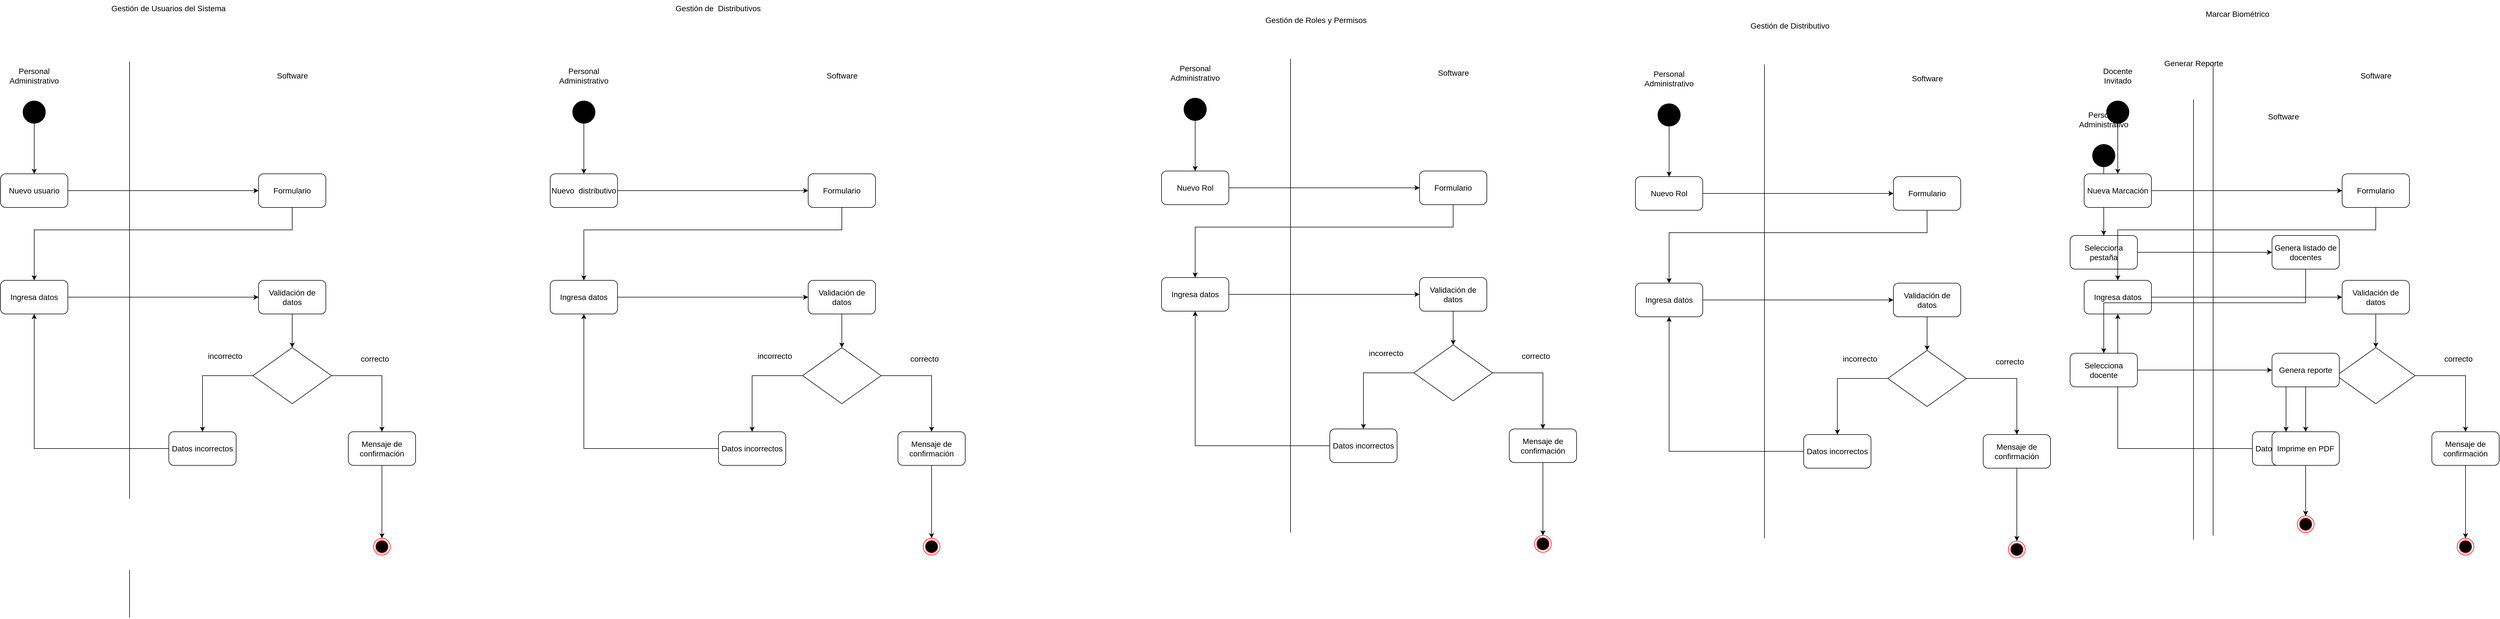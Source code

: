 <mxfile version="20.8.20" type="device"><diagram name="Página-1" id="DYXk_DMoF7FRn_yZRMdG"><mxGraphModel dx="1286" dy="1809" grid="1" gridSize="10" guides="1" tooltips="1" connect="1" arrows="1" fold="1" page="1" pageScale="1" pageWidth="827" pageHeight="1169" math="0" shadow="0"><root><mxCell id="0"/><mxCell id="1" parent="0"/><mxCell id="xmyfyKZa7-me_yC9ulI7-1" value="&lt;font style=&quot;font-size: 14px;&quot;&gt;Personal Administrativo&lt;/font&gt;" style="text;html=1;strokeColor=none;fillColor=none;align=center;verticalAlign=middle;whiteSpace=wrap;rounded=0;" parent="1" vertex="1"><mxGeometry x="210" y="110" width="60" height="30" as="geometry"/></mxCell><mxCell id="xmyfyKZa7-me_yC9ulI7-2" value="Software" style="text;html=1;align=center;verticalAlign=middle;resizable=0;points=[];autosize=1;strokeColor=none;fillColor=none;fontSize=14;" parent="1" vertex="1"><mxGeometry x="660" y="110" width="80" height="30" as="geometry"/></mxCell><mxCell id="xmyfyKZa7-me_yC9ulI7-3" value="" style="ellipse;whiteSpace=wrap;html=1;aspect=fixed;fontSize=14;fillColor=#000000;" parent="1" vertex="1"><mxGeometry x="220" y="170" width="40" height="40" as="geometry"/></mxCell><mxCell id="5nDFp3jZ4DD57qiaOmSS-1" style="edgeStyle=orthogonalEdgeStyle;rounded=0;orthogonalLoop=1;jettySize=auto;html=1;entryX=0;entryY=0.5;entryDx=0;entryDy=0;" parent="1" source="xmyfyKZa7-me_yC9ulI7-5" target="xmyfyKZa7-me_yC9ulI7-7" edge="1"><mxGeometry relative="1" as="geometry"/></mxCell><mxCell id="xmyfyKZa7-me_yC9ulI7-5" value="Nuevo usuario" style="rounded=1;whiteSpace=wrap;html=1;fontSize=14;fillColor=#FFFFFF;" parent="1" vertex="1"><mxGeometry x="180" y="300" width="120" height="60" as="geometry"/></mxCell><mxCell id="5nDFp3jZ4DD57qiaOmSS-2" style="edgeStyle=orthogonalEdgeStyle;rounded=0;orthogonalLoop=1;jettySize=auto;html=1;entryX=0.5;entryY=0;entryDx=0;entryDy=0;" parent="1" source="xmyfyKZa7-me_yC9ulI7-7" target="xmyfyKZa7-me_yC9ulI7-9" edge="1"><mxGeometry relative="1" as="geometry"><Array as="points"><mxPoint x="700" y="400"/><mxPoint x="240" y="400"/></Array></mxGeometry></mxCell><mxCell id="xmyfyKZa7-me_yC9ulI7-7" value="Formulario" style="rounded=1;whiteSpace=wrap;html=1;fontSize=14;fillColor=#FFFFFF;" parent="1" vertex="1"><mxGeometry x="640" y="300" width="120" height="60" as="geometry"/></mxCell><mxCell id="5nDFp3jZ4DD57qiaOmSS-5" style="edgeStyle=orthogonalEdgeStyle;rounded=0;orthogonalLoop=1;jettySize=auto;html=1;entryX=0;entryY=0.5;entryDx=0;entryDy=0;fontSize=14;" parent="1" source="xmyfyKZa7-me_yC9ulI7-9" target="5nDFp3jZ4DD57qiaOmSS-4" edge="1"><mxGeometry relative="1" as="geometry"/></mxCell><mxCell id="xmyfyKZa7-me_yC9ulI7-9" value="Ingresa datos" style="rounded=1;whiteSpace=wrap;html=1;fontSize=14;fillColor=#FFFFFF;" parent="1" vertex="1"><mxGeometry x="180" y="490" width="120" height="60" as="geometry"/></mxCell><mxCell id="5nDFp3jZ4DD57qiaOmSS-7" style="edgeStyle=orthogonalEdgeStyle;rounded=0;orthogonalLoop=1;jettySize=auto;html=1;fontSize=14;entryX=0.5;entryY=0;entryDx=0;entryDy=0;" parent="1" source="xmyfyKZa7-me_yC9ulI7-16" target="xmyfyKZa7-me_yC9ulI7-24" edge="1"><mxGeometry relative="1" as="geometry"><mxPoint x="880" y="660.0" as="targetPoint"/></mxGeometry></mxCell><mxCell id="5nDFp3jZ4DD57qiaOmSS-16" style="edgeStyle=orthogonalEdgeStyle;rounded=0;orthogonalLoop=1;jettySize=auto;html=1;entryX=0.5;entryY=0;entryDx=0;entryDy=0;fontSize=14;" parent="1" source="xmyfyKZa7-me_yC9ulI7-16" target="5nDFp3jZ4DD57qiaOmSS-14" edge="1"><mxGeometry relative="1" as="geometry"/></mxCell><mxCell id="xmyfyKZa7-me_yC9ulI7-16" value="" style="rhombus;whiteSpace=wrap;html=1;fontSize=14;fillColor=#FFFFFF;" parent="1" vertex="1"><mxGeometry x="630" y="610" width="140" height="100" as="geometry"/></mxCell><mxCell id="xmyfyKZa7-me_yC9ulI7-27" style="edgeStyle=orthogonalEdgeStyle;rounded=0;orthogonalLoop=1;jettySize=auto;html=1;exitX=0.5;exitY=1;exitDx=0;exitDy=0;entryX=0.5;entryY=0;entryDx=0;entryDy=0;fontSize=14;" parent="1" source="xmyfyKZa7-me_yC9ulI7-24" target="xmyfyKZa7-me_yC9ulI7-26" edge="1"><mxGeometry relative="1" as="geometry"/></mxCell><mxCell id="xmyfyKZa7-me_yC9ulI7-24" value="&amp;nbsp;Mensaje de&amp;nbsp; confirmación" style="rounded=1;whiteSpace=wrap;html=1;fontSize=14;fillColor=#FFFFFF;" parent="1" vertex="1"><mxGeometry x="800" y="760" width="120" height="60" as="geometry"/></mxCell><mxCell id="xmyfyKZa7-me_yC9ulI7-26" value="" style="ellipse;html=1;shape=endState;fillColor=#000000;strokeColor=#ff0000;fontSize=14;" parent="1" vertex="1"><mxGeometry x="845" y="950" width="30" height="30" as="geometry"/></mxCell><mxCell id="xmyfyKZa7-me_yC9ulI7-66" value="&lt;font style=&quot;font-size: 14px;&quot;&gt;Personal Administrativo&lt;/font&gt;" style="text;html=1;strokeColor=none;fillColor=none;align=center;verticalAlign=middle;whiteSpace=wrap;rounded=0;" parent="1" vertex="1"><mxGeometry x="3900" y="187.5" width="60" height="30" as="geometry"/></mxCell><mxCell id="xmyfyKZa7-me_yC9ulI7-67" value="Software" style="text;html=1;align=center;verticalAlign=middle;resizable=0;points=[];autosize=1;strokeColor=none;fillColor=none;fontSize=14;" parent="1" vertex="1"><mxGeometry x="4210" y="182.5" width="80" height="30" as="geometry"/></mxCell><mxCell id="xmyfyKZa7-me_yC9ulI7-69" value="" style="ellipse;whiteSpace=wrap;html=1;aspect=fixed;fontSize=14;fillColor=#000000;" parent="1" vertex="1"><mxGeometry x="3910" y="247.5" width="40" height="40" as="geometry"/></mxCell><mxCell id="xmyfyKZa7-me_yC9ulI7-71" style="edgeStyle=orthogonalEdgeStyle;rounded=0;orthogonalLoop=1;jettySize=auto;html=1;fontSize=14;exitX=0.5;exitY=1;exitDx=0;exitDy=0;" parent="1" source="xmyfyKZa7-me_yC9ulI7-69" target="xmyfyKZa7-me_yC9ulI7-75" edge="1"><mxGeometry relative="1" as="geometry"><mxPoint x="3930" y="397.5" as="sourcePoint"/></mxGeometry></mxCell><mxCell id="5nDFp3jZ4DD57qiaOmSS-63" style="edgeStyle=orthogonalEdgeStyle;rounded=0;orthogonalLoop=1;jettySize=auto;html=1;fontSize=14;entryX=0;entryY=0.5;entryDx=0;entryDy=0;" parent="1" source="xmyfyKZa7-me_yC9ulI7-75" target="5nDFp3jZ4DD57qiaOmSS-64" edge="1"><mxGeometry relative="1" as="geometry"><mxPoint x="4180" y="440" as="targetPoint"/></mxGeometry></mxCell><mxCell id="xmyfyKZa7-me_yC9ulI7-75" value="Selecciona pestaña" style="rounded=1;whiteSpace=wrap;html=1;fontSize=14;fillColor=#FFFFFF;" parent="1" vertex="1"><mxGeometry x="3870" y="410" width="120" height="60" as="geometry"/></mxCell><mxCell id="xmyfyKZa7-me_yC9ulI7-83" value="" style="endArrow=none;html=1;rounded=0;fontSize=14;" parent="1" edge="1"><mxGeometry width="50" height="50" relative="1" as="geometry"><mxPoint x="4090" y="952.5" as="sourcePoint"/><mxPoint x="4090" y="167.5" as="targetPoint"/></mxGeometry></mxCell><mxCell id="xmyfyKZa7-me_yC9ulI7-84" value="" style="ellipse;html=1;shape=endState;fillColor=#000000;strokeColor=#ff0000;fontSize=14;" parent="1" vertex="1"><mxGeometry x="4275" y="910" width="30" height="30" as="geometry"/></mxCell><mxCell id="xmyfyKZa7-me_yC9ulI7-96" value="&lt;font style=&quot;vertical-align: inherit;&quot;&gt;&lt;font style=&quot;vertical-align: inherit;&quot;&gt;Gestión de Usuarios del Sistema&lt;/font&gt;&lt;/font&gt;" style="text;html=1;align=center;verticalAlign=middle;resizable=0;points=[];autosize=1;strokeColor=none;fillColor=none;fontSize=14;" parent="1" vertex="1"><mxGeometry x="364" y="-10" width="230" height="30" as="geometry"/></mxCell><mxCell id="xmyfyKZa7-me_yC9ulI7-97" value="&lt;font style=&quot;vertical-align: inherit;&quot;&gt;&lt;font style=&quot;vertical-align: inherit;&quot;&gt;Gestión de Roles y Permisos&lt;/font&gt;&lt;/font&gt;" style="text;html=1;align=center;verticalAlign=middle;resizable=0;points=[];autosize=1;strokeColor=none;fillColor=none;fontSize=14;" parent="1" vertex="1"><mxGeometry x="2425" y="11" width="200" height="30" as="geometry"/></mxCell><mxCell id="xmyfyKZa7-me_yC9ulI7-98" value="Marcar Biométrico" style="text;html=1;align=center;verticalAlign=middle;resizable=0;points=[];autosize=1;strokeColor=none;fillColor=none;fontSize=14;" parent="1" vertex="1"><mxGeometry x="4098" width="140" height="30" as="geometry"/></mxCell><mxCell id="xmyfyKZa7-me_yC9ulI7-99" value="Generar Reporte" style="text;html=1;align=center;verticalAlign=middle;resizable=0;points=[];autosize=1;strokeColor=none;fillColor=none;fontSize=14;" parent="1" vertex="1"><mxGeometry x="4025" y="87.5" width="130" height="30" as="geometry"/></mxCell><mxCell id="4C6ftYcRkXelguQ_LeuK-2" style="edgeStyle=orthogonalEdgeStyle;rounded=0;orthogonalLoop=1;jettySize=auto;html=1;entryX=0.5;entryY=0;entryDx=0;entryDy=0;exitX=0.5;exitY=1;exitDx=0;exitDy=0;" parent="1" source="xmyfyKZa7-me_yC9ulI7-3" target="xmyfyKZa7-me_yC9ulI7-5" edge="1"><mxGeometry relative="1" as="geometry"><mxPoint x="240" y="350" as="sourcePoint"/></mxGeometry></mxCell><mxCell id="5nDFp3jZ4DD57qiaOmSS-6" style="edgeStyle=orthogonalEdgeStyle;rounded=0;orthogonalLoop=1;jettySize=auto;html=1;entryX=0.5;entryY=0;entryDx=0;entryDy=0;fontSize=14;" parent="1" source="5nDFp3jZ4DD57qiaOmSS-4" target="xmyfyKZa7-me_yC9ulI7-16" edge="1"><mxGeometry relative="1" as="geometry"/></mxCell><mxCell id="5nDFp3jZ4DD57qiaOmSS-4" value="&lt;font style=&quot;font-size: 14px;&quot;&gt;Validación de datos&lt;/font&gt;" style="rounded=1;whiteSpace=wrap;html=1;" parent="1" vertex="1"><mxGeometry x="640" y="490" width="120" height="60" as="geometry"/></mxCell><mxCell id="5nDFp3jZ4DD57qiaOmSS-9" value="correcto" style="text;html=1;align=center;verticalAlign=middle;resizable=0;points=[];autosize=1;strokeColor=none;fillColor=none;fontSize=14;" parent="1" vertex="1"><mxGeometry x="812" y="615" width="70" height="30" as="geometry"/></mxCell><mxCell id="5nDFp3jZ4DD57qiaOmSS-10" value="incorrecto" style="text;html=1;align=center;verticalAlign=middle;resizable=0;points=[];autosize=1;strokeColor=none;fillColor=none;fontSize=14;" parent="1" vertex="1"><mxGeometry x="540" y="610" width="80" height="30" as="geometry"/></mxCell><mxCell id="5nDFp3jZ4DD57qiaOmSS-12" value="" style="endArrow=none;html=1;rounded=0;fontSize=14;" parent="1" edge="1"><mxGeometry width="50" height="50" relative="1" as="geometry"><mxPoint x="410" y="1091.471" as="sourcePoint"/><mxPoint x="410" y="100" as="targetPoint"/></mxGeometry></mxCell><mxCell id="5nDFp3jZ4DD57qiaOmSS-15" style="edgeStyle=orthogonalEdgeStyle;rounded=0;orthogonalLoop=1;jettySize=auto;html=1;entryX=0.5;entryY=1;entryDx=0;entryDy=0;fontSize=14;" parent="1" source="5nDFp3jZ4DD57qiaOmSS-14" target="xmyfyKZa7-me_yC9ulI7-9" edge="1"><mxGeometry relative="1" as="geometry"/></mxCell><mxCell id="5nDFp3jZ4DD57qiaOmSS-14" value="Datos incorrectos" style="rounded=1;whiteSpace=wrap;html=1;fontSize=14;fillColor=#FFFFFF;" parent="1" vertex="1"><mxGeometry x="480" y="760" width="120" height="60" as="geometry"/></mxCell><mxCell id="5nDFp3jZ4DD57qiaOmSS-17" value="&lt;font style=&quot;font-size: 14px;&quot;&gt;Personal Administrativo&lt;/font&gt;" style="text;html=1;strokeColor=none;fillColor=none;align=center;verticalAlign=middle;whiteSpace=wrap;rounded=0;" parent="1" vertex="1"><mxGeometry x="2280" y="105" width="60" height="30" as="geometry"/></mxCell><mxCell id="5nDFp3jZ4DD57qiaOmSS-18" value="Software" style="text;html=1;align=center;verticalAlign=middle;resizable=0;points=[];autosize=1;strokeColor=none;fillColor=none;fontSize=14;" parent="1" vertex="1"><mxGeometry x="2730" y="105" width="80" height="30" as="geometry"/></mxCell><mxCell id="5nDFp3jZ4DD57qiaOmSS-19" value="" style="ellipse;whiteSpace=wrap;html=1;aspect=fixed;fontSize=14;fillColor=#000000;" parent="1" vertex="1"><mxGeometry x="2290" y="165" width="40" height="40" as="geometry"/></mxCell><mxCell id="5nDFp3jZ4DD57qiaOmSS-20" style="edgeStyle=orthogonalEdgeStyle;rounded=0;orthogonalLoop=1;jettySize=auto;html=1;entryX=0;entryY=0.5;entryDx=0;entryDy=0;" parent="1" source="5nDFp3jZ4DD57qiaOmSS-21" target="5nDFp3jZ4DD57qiaOmSS-23" edge="1"><mxGeometry relative="1" as="geometry"/></mxCell><mxCell id="5nDFp3jZ4DD57qiaOmSS-21" value="Nuevo Rol" style="rounded=1;whiteSpace=wrap;html=1;fontSize=14;fillColor=#FFFFFF;" parent="1" vertex="1"><mxGeometry x="2250" y="295" width="120" height="60" as="geometry"/></mxCell><mxCell id="5nDFp3jZ4DD57qiaOmSS-22" style="edgeStyle=orthogonalEdgeStyle;rounded=0;orthogonalLoop=1;jettySize=auto;html=1;entryX=0.5;entryY=0;entryDx=0;entryDy=0;" parent="1" source="5nDFp3jZ4DD57qiaOmSS-23" target="5nDFp3jZ4DD57qiaOmSS-25" edge="1"><mxGeometry relative="1" as="geometry"><Array as="points"><mxPoint x="2770" y="395"/><mxPoint x="2310" y="395"/></Array></mxGeometry></mxCell><mxCell id="5nDFp3jZ4DD57qiaOmSS-23" value="Formulario" style="rounded=1;whiteSpace=wrap;html=1;fontSize=14;fillColor=#FFFFFF;" parent="1" vertex="1"><mxGeometry x="2710" y="295" width="120" height="60" as="geometry"/></mxCell><mxCell id="5nDFp3jZ4DD57qiaOmSS-24" style="edgeStyle=orthogonalEdgeStyle;rounded=0;orthogonalLoop=1;jettySize=auto;html=1;entryX=0;entryY=0.5;entryDx=0;entryDy=0;fontSize=14;" parent="1" source="5nDFp3jZ4DD57qiaOmSS-25" target="5nDFp3jZ4DD57qiaOmSS-34" edge="1"><mxGeometry relative="1" as="geometry"/></mxCell><mxCell id="5nDFp3jZ4DD57qiaOmSS-25" value="Ingresa datos" style="rounded=1;whiteSpace=wrap;html=1;fontSize=14;fillColor=#FFFFFF;" parent="1" vertex="1"><mxGeometry x="2250" y="485" width="120" height="60" as="geometry"/></mxCell><mxCell id="5nDFp3jZ4DD57qiaOmSS-26" style="edgeStyle=orthogonalEdgeStyle;rounded=0;orthogonalLoop=1;jettySize=auto;html=1;fontSize=14;entryX=0.5;entryY=0;entryDx=0;entryDy=0;" parent="1" source="5nDFp3jZ4DD57qiaOmSS-28" target="5nDFp3jZ4DD57qiaOmSS-30" edge="1"><mxGeometry relative="1" as="geometry"><mxPoint x="2950" y="655.0" as="targetPoint"/></mxGeometry></mxCell><mxCell id="5nDFp3jZ4DD57qiaOmSS-27" style="edgeStyle=orthogonalEdgeStyle;rounded=0;orthogonalLoop=1;jettySize=auto;html=1;entryX=0.5;entryY=0;entryDx=0;entryDy=0;fontSize=14;" parent="1" source="5nDFp3jZ4DD57qiaOmSS-28" target="5nDFp3jZ4DD57qiaOmSS-39" edge="1"><mxGeometry relative="1" as="geometry"/></mxCell><mxCell id="5nDFp3jZ4DD57qiaOmSS-28" value="" style="rhombus;whiteSpace=wrap;html=1;fontSize=14;fillColor=#FFFFFF;" parent="1" vertex="1"><mxGeometry x="2700" y="605" width="140" height="100" as="geometry"/></mxCell><mxCell id="5nDFp3jZ4DD57qiaOmSS-29" style="edgeStyle=orthogonalEdgeStyle;rounded=0;orthogonalLoop=1;jettySize=auto;html=1;exitX=0.5;exitY=1;exitDx=0;exitDy=0;entryX=0.5;entryY=0;entryDx=0;entryDy=0;fontSize=14;" parent="1" source="5nDFp3jZ4DD57qiaOmSS-30" target="5nDFp3jZ4DD57qiaOmSS-31" edge="1"><mxGeometry relative="1" as="geometry"/></mxCell><mxCell id="5nDFp3jZ4DD57qiaOmSS-30" value="&amp;nbsp;Mensaje de&amp;nbsp; confirmación" style="rounded=1;whiteSpace=wrap;html=1;fontSize=14;fillColor=#FFFFFF;" parent="1" vertex="1"><mxGeometry x="2870" y="755" width="120" height="60" as="geometry"/></mxCell><mxCell id="5nDFp3jZ4DD57qiaOmSS-31" value="" style="ellipse;html=1;shape=endState;fillColor=#000000;strokeColor=#ff0000;fontSize=14;" parent="1" vertex="1"><mxGeometry x="2915" y="945" width="30" height="30" as="geometry"/></mxCell><mxCell id="5nDFp3jZ4DD57qiaOmSS-32" style="edgeStyle=orthogonalEdgeStyle;rounded=0;orthogonalLoop=1;jettySize=auto;html=1;entryX=0.5;entryY=0;entryDx=0;entryDy=0;exitX=0.5;exitY=1;exitDx=0;exitDy=0;" parent="1" source="5nDFp3jZ4DD57qiaOmSS-19" target="5nDFp3jZ4DD57qiaOmSS-21" edge="1"><mxGeometry relative="1" as="geometry"><mxPoint x="2310" y="345" as="sourcePoint"/></mxGeometry></mxCell><mxCell id="5nDFp3jZ4DD57qiaOmSS-33" style="edgeStyle=orthogonalEdgeStyle;rounded=0;orthogonalLoop=1;jettySize=auto;html=1;entryX=0.5;entryY=0;entryDx=0;entryDy=0;fontSize=14;" parent="1" source="5nDFp3jZ4DD57qiaOmSS-34" target="5nDFp3jZ4DD57qiaOmSS-28" edge="1"><mxGeometry relative="1" as="geometry"/></mxCell><mxCell id="5nDFp3jZ4DD57qiaOmSS-34" value="&lt;font style=&quot;font-size: 14px;&quot;&gt;Validación de datos&lt;/font&gt;" style="rounded=1;whiteSpace=wrap;html=1;" parent="1" vertex="1"><mxGeometry x="2710" y="485" width="120" height="60" as="geometry"/></mxCell><mxCell id="5nDFp3jZ4DD57qiaOmSS-35" value="correcto" style="text;html=1;align=center;verticalAlign=middle;resizable=0;points=[];autosize=1;strokeColor=none;fillColor=none;fontSize=14;" parent="1" vertex="1"><mxGeometry x="2882" y="610" width="70" height="30" as="geometry"/></mxCell><mxCell id="5nDFp3jZ4DD57qiaOmSS-36" value="incorrecto" style="text;html=1;align=center;verticalAlign=middle;resizable=0;points=[];autosize=1;strokeColor=none;fillColor=none;fontSize=14;" parent="1" vertex="1"><mxGeometry x="2610" y="605" width="80" height="30" as="geometry"/></mxCell><mxCell id="5nDFp3jZ4DD57qiaOmSS-37" value="" style="endArrow=none;html=1;rounded=0;fontSize=14;" parent="1" edge="1"><mxGeometry width="50" height="50" relative="1" as="geometry"><mxPoint x="2480" y="940" as="sourcePoint"/><mxPoint x="2480" y="95" as="targetPoint"/></mxGeometry></mxCell><mxCell id="5nDFp3jZ4DD57qiaOmSS-38" style="edgeStyle=orthogonalEdgeStyle;rounded=0;orthogonalLoop=1;jettySize=auto;html=1;entryX=0.5;entryY=1;entryDx=0;entryDy=0;fontSize=14;" parent="1" source="5nDFp3jZ4DD57qiaOmSS-39" target="5nDFp3jZ4DD57qiaOmSS-25" edge="1"><mxGeometry relative="1" as="geometry"/></mxCell><mxCell id="5nDFp3jZ4DD57qiaOmSS-39" value="Datos incorrectos" style="rounded=1;whiteSpace=wrap;html=1;fontSize=14;fillColor=#FFFFFF;" parent="1" vertex="1"><mxGeometry x="2550" y="755" width="120" height="60" as="geometry"/></mxCell><mxCell id="5nDFp3jZ4DD57qiaOmSS-40" value="&lt;font style=&quot;font-size: 14px;&quot;&gt;Docente Invitado&lt;/font&gt;" style="text;html=1;strokeColor=none;fillColor=none;align=center;verticalAlign=middle;whiteSpace=wrap;rounded=0;" parent="1" vertex="1"><mxGeometry x="3925" y="110" width="60" height="30" as="geometry"/></mxCell><mxCell id="5nDFp3jZ4DD57qiaOmSS-41" value="Software" style="text;html=1;align=center;verticalAlign=middle;resizable=0;points=[];autosize=1;strokeColor=none;fillColor=none;fontSize=14;" parent="1" vertex="1"><mxGeometry x="4375" y="110" width="80" height="30" as="geometry"/></mxCell><mxCell id="5nDFp3jZ4DD57qiaOmSS-42" value="" style="ellipse;whiteSpace=wrap;html=1;aspect=fixed;fontSize=14;fillColor=#000000;" parent="1" vertex="1"><mxGeometry x="3935" y="170" width="40" height="40" as="geometry"/></mxCell><mxCell id="5nDFp3jZ4DD57qiaOmSS-43" style="edgeStyle=orthogonalEdgeStyle;rounded=0;orthogonalLoop=1;jettySize=auto;html=1;entryX=0;entryY=0.5;entryDx=0;entryDy=0;" parent="1" source="5nDFp3jZ4DD57qiaOmSS-44" target="5nDFp3jZ4DD57qiaOmSS-46" edge="1"><mxGeometry relative="1" as="geometry"/></mxCell><mxCell id="5nDFp3jZ4DD57qiaOmSS-44" value="Nueva Marcación" style="rounded=1;whiteSpace=wrap;html=1;fontSize=14;fillColor=#FFFFFF;" parent="1" vertex="1"><mxGeometry x="3895" y="300" width="120" height="60" as="geometry"/></mxCell><mxCell id="5nDFp3jZ4DD57qiaOmSS-45" style="edgeStyle=orthogonalEdgeStyle;rounded=0;orthogonalLoop=1;jettySize=auto;html=1;entryX=0.5;entryY=0;entryDx=0;entryDy=0;" parent="1" source="5nDFp3jZ4DD57qiaOmSS-46" target="5nDFp3jZ4DD57qiaOmSS-48" edge="1"><mxGeometry relative="1" as="geometry"><Array as="points"><mxPoint x="4415" y="400"/><mxPoint x="3955" y="400"/></Array></mxGeometry></mxCell><mxCell id="5nDFp3jZ4DD57qiaOmSS-46" value="Formulario" style="rounded=1;whiteSpace=wrap;html=1;fontSize=14;fillColor=#FFFFFF;" parent="1" vertex="1"><mxGeometry x="4355" y="300" width="120" height="60" as="geometry"/></mxCell><mxCell id="5nDFp3jZ4DD57qiaOmSS-47" style="edgeStyle=orthogonalEdgeStyle;rounded=0;orthogonalLoop=1;jettySize=auto;html=1;entryX=0;entryY=0.5;entryDx=0;entryDy=0;fontSize=14;" parent="1" source="5nDFp3jZ4DD57qiaOmSS-48" target="5nDFp3jZ4DD57qiaOmSS-57" edge="1"><mxGeometry relative="1" as="geometry"/></mxCell><mxCell id="5nDFp3jZ4DD57qiaOmSS-48" value="Ingresa datos" style="rounded=1;whiteSpace=wrap;html=1;fontSize=14;fillColor=#FFFFFF;" parent="1" vertex="1"><mxGeometry x="3895" y="490" width="120" height="60" as="geometry"/></mxCell><mxCell id="5nDFp3jZ4DD57qiaOmSS-49" style="edgeStyle=orthogonalEdgeStyle;rounded=0;orthogonalLoop=1;jettySize=auto;html=1;fontSize=14;entryX=0.5;entryY=0;entryDx=0;entryDy=0;" parent="1" source="5nDFp3jZ4DD57qiaOmSS-51" target="5nDFp3jZ4DD57qiaOmSS-53" edge="1"><mxGeometry relative="1" as="geometry"><mxPoint x="4595" y="660.0" as="targetPoint"/></mxGeometry></mxCell><mxCell id="5nDFp3jZ4DD57qiaOmSS-50" style="edgeStyle=orthogonalEdgeStyle;rounded=0;orthogonalLoop=1;jettySize=auto;html=1;entryX=0.5;entryY=0;entryDx=0;entryDy=0;fontSize=14;" parent="1" source="5nDFp3jZ4DD57qiaOmSS-51" target="5nDFp3jZ4DD57qiaOmSS-62" edge="1"><mxGeometry relative="1" as="geometry"/></mxCell><mxCell id="5nDFp3jZ4DD57qiaOmSS-51" value="" style="rhombus;whiteSpace=wrap;html=1;fontSize=14;fillColor=#FFFFFF;" parent="1" vertex="1"><mxGeometry x="4345" y="610" width="140" height="100" as="geometry"/></mxCell><mxCell id="5nDFp3jZ4DD57qiaOmSS-52" style="edgeStyle=orthogonalEdgeStyle;rounded=0;orthogonalLoop=1;jettySize=auto;html=1;exitX=0.5;exitY=1;exitDx=0;exitDy=0;entryX=0.5;entryY=0;entryDx=0;entryDy=0;fontSize=14;" parent="1" source="5nDFp3jZ4DD57qiaOmSS-53" target="5nDFp3jZ4DD57qiaOmSS-54" edge="1"><mxGeometry relative="1" as="geometry"/></mxCell><mxCell id="5nDFp3jZ4DD57qiaOmSS-53" value="&amp;nbsp;Mensaje de&amp;nbsp; confirmación" style="rounded=1;whiteSpace=wrap;html=1;fontSize=14;fillColor=#FFFFFF;" parent="1" vertex="1"><mxGeometry x="4515" y="760" width="120" height="60" as="geometry"/></mxCell><mxCell id="5nDFp3jZ4DD57qiaOmSS-54" value="" style="ellipse;html=1;shape=endState;fillColor=#000000;strokeColor=#ff0000;fontSize=14;" parent="1" vertex="1"><mxGeometry x="4560" y="950" width="30" height="30" as="geometry"/></mxCell><mxCell id="5nDFp3jZ4DD57qiaOmSS-55" style="edgeStyle=orthogonalEdgeStyle;rounded=0;orthogonalLoop=1;jettySize=auto;html=1;entryX=0.5;entryY=0;entryDx=0;entryDy=0;exitX=0.5;exitY=1;exitDx=0;exitDy=0;" parent="1" source="5nDFp3jZ4DD57qiaOmSS-42" target="5nDFp3jZ4DD57qiaOmSS-44" edge="1"><mxGeometry relative="1" as="geometry"><mxPoint x="3955" y="350" as="sourcePoint"/></mxGeometry></mxCell><mxCell id="5nDFp3jZ4DD57qiaOmSS-56" style="edgeStyle=orthogonalEdgeStyle;rounded=0;orthogonalLoop=1;jettySize=auto;html=1;entryX=0.5;entryY=0;entryDx=0;entryDy=0;fontSize=14;" parent="1" source="5nDFp3jZ4DD57qiaOmSS-57" target="5nDFp3jZ4DD57qiaOmSS-51" edge="1"><mxGeometry relative="1" as="geometry"/></mxCell><mxCell id="5nDFp3jZ4DD57qiaOmSS-57" value="&lt;font style=&quot;font-size: 14px;&quot;&gt;Validación de datos&lt;/font&gt;" style="rounded=1;whiteSpace=wrap;html=1;" parent="1" vertex="1"><mxGeometry x="4355" y="490" width="120" height="60" as="geometry"/></mxCell><mxCell id="5nDFp3jZ4DD57qiaOmSS-58" value="correcto" style="text;html=1;align=center;verticalAlign=middle;resizable=0;points=[];autosize=1;strokeColor=none;fillColor=none;fontSize=14;" parent="1" vertex="1"><mxGeometry x="4527" y="615" width="70" height="30" as="geometry"/></mxCell><mxCell id="5nDFp3jZ4DD57qiaOmSS-59" value="incorrecto" style="text;html=1;align=center;verticalAlign=middle;resizable=0;points=[];autosize=1;strokeColor=none;fillColor=none;fontSize=14;" parent="1" vertex="1"><mxGeometry x="4255" y="610" width="80" height="30" as="geometry"/></mxCell><mxCell id="5nDFp3jZ4DD57qiaOmSS-60" value="" style="endArrow=none;html=1;rounded=0;fontSize=14;" parent="1" edge="1"><mxGeometry width="50" height="50" relative="1" as="geometry"><mxPoint x="4125" y="945.0" as="sourcePoint"/><mxPoint x="4125" y="100" as="targetPoint"/></mxGeometry></mxCell><mxCell id="5nDFp3jZ4DD57qiaOmSS-61" style="edgeStyle=orthogonalEdgeStyle;rounded=0;orthogonalLoop=1;jettySize=auto;html=1;entryX=0.5;entryY=1;entryDx=0;entryDy=0;fontSize=14;" parent="1" source="5nDFp3jZ4DD57qiaOmSS-62" target="5nDFp3jZ4DD57qiaOmSS-48" edge="1"><mxGeometry relative="1" as="geometry"/></mxCell><mxCell id="5nDFp3jZ4DD57qiaOmSS-62" value="Datos incorrectos" style="rounded=1;whiteSpace=wrap;html=1;fontSize=14;fillColor=#FFFFFF;" parent="1" vertex="1"><mxGeometry x="4195" y="760" width="120" height="60" as="geometry"/></mxCell><mxCell id="5nDFp3jZ4DD57qiaOmSS-66" style="edgeStyle=orthogonalEdgeStyle;rounded=0;orthogonalLoop=1;jettySize=auto;html=1;entryX=0.5;entryY=0;entryDx=0;entryDy=0;fontSize=14;" parent="1" source="5nDFp3jZ4DD57qiaOmSS-64" target="5nDFp3jZ4DD57qiaOmSS-65" edge="1"><mxGeometry relative="1" as="geometry"><Array as="points"><mxPoint x="4290" y="530"/><mxPoint x="3930" y="530"/></Array></mxGeometry></mxCell><mxCell id="5nDFp3jZ4DD57qiaOmSS-64" value="Genera listado de docentes" style="rounded=1;whiteSpace=wrap;html=1;fontSize=14;" parent="1" vertex="1"><mxGeometry x="4230" y="410" width="120" height="60" as="geometry"/></mxCell><mxCell id="5nDFp3jZ4DD57qiaOmSS-69" style="edgeStyle=orthogonalEdgeStyle;rounded=0;orthogonalLoop=1;jettySize=auto;html=1;fontSize=14;entryX=0;entryY=0.5;entryDx=0;entryDy=0;" parent="1" source="5nDFp3jZ4DD57qiaOmSS-65" target="5nDFp3jZ4DD57qiaOmSS-70" edge="1"><mxGeometry relative="1" as="geometry"><mxPoint x="4230" y="650.0" as="targetPoint"/></mxGeometry></mxCell><mxCell id="5nDFp3jZ4DD57qiaOmSS-65" value="Selecciona docente" style="rounded=1;whiteSpace=wrap;html=1;fontSize=14;fillColor=#FFFFFF;" parent="1" vertex="1"><mxGeometry x="3870" y="620" width="120" height="60" as="geometry"/></mxCell><mxCell id="5nDFp3jZ4DD57qiaOmSS-73" style="edgeStyle=orthogonalEdgeStyle;rounded=0;orthogonalLoop=1;jettySize=auto;html=1;entryX=0.5;entryY=0;entryDx=0;entryDy=0;fontSize=14;" parent="1" source="5nDFp3jZ4DD57qiaOmSS-70" target="5nDFp3jZ4DD57qiaOmSS-72" edge="1"><mxGeometry relative="1" as="geometry"/></mxCell><mxCell id="5nDFp3jZ4DD57qiaOmSS-70" value="Genera reporte" style="rounded=1;whiteSpace=wrap;html=1;fontSize=14;" parent="1" vertex="1"><mxGeometry x="4230" y="620" width="120" height="60" as="geometry"/></mxCell><mxCell id="5nDFp3jZ4DD57qiaOmSS-74" style="edgeStyle=orthogonalEdgeStyle;rounded=0;orthogonalLoop=1;jettySize=auto;html=1;entryX=0.5;entryY=0;entryDx=0;entryDy=0;fontSize=14;" parent="1" source="5nDFp3jZ4DD57qiaOmSS-72" target="xmyfyKZa7-me_yC9ulI7-84" edge="1"><mxGeometry relative="1" as="geometry"/></mxCell><mxCell id="5nDFp3jZ4DD57qiaOmSS-72" value="Imprime en PDF" style="rounded=1;whiteSpace=wrap;html=1;fontSize=14;" parent="1" vertex="1"><mxGeometry x="4230" y="760" width="120" height="60" as="geometry"/></mxCell><mxCell id="YCYfiwOI6KIlDN2ngUW2-1" value="&lt;font style=&quot;vertical-align: inherit;&quot;&gt;&lt;font style=&quot;vertical-align: inherit;&quot;&gt;Gestión de Distributivo&lt;/font&gt;&lt;/font&gt;" style="text;html=1;align=center;verticalAlign=middle;resizable=0;points=[];autosize=1;strokeColor=none;fillColor=none;fontSize=14;" parent="1" vertex="1"><mxGeometry x="3290" y="21" width="160" height="30" as="geometry"/></mxCell><mxCell id="YCYfiwOI6KIlDN2ngUW2-2" value="&lt;font style=&quot;font-size: 14px;&quot;&gt;Personal Administrativo&lt;/font&gt;" style="text;html=1;strokeColor=none;fillColor=none;align=center;verticalAlign=middle;whiteSpace=wrap;rounded=0;" parent="1" vertex="1"><mxGeometry x="3125" y="115" width="60" height="30" as="geometry"/></mxCell><mxCell id="YCYfiwOI6KIlDN2ngUW2-3" value="Software" style="text;html=1;align=center;verticalAlign=middle;resizable=0;points=[];autosize=1;strokeColor=none;fillColor=none;fontSize=14;" parent="1" vertex="1"><mxGeometry x="3575" y="115" width="80" height="30" as="geometry"/></mxCell><mxCell id="YCYfiwOI6KIlDN2ngUW2-4" value="" style="ellipse;whiteSpace=wrap;html=1;aspect=fixed;fontSize=14;fillColor=#000000;" parent="1" vertex="1"><mxGeometry x="3135" y="175" width="40" height="40" as="geometry"/></mxCell><mxCell id="YCYfiwOI6KIlDN2ngUW2-5" style="edgeStyle=orthogonalEdgeStyle;rounded=0;orthogonalLoop=1;jettySize=auto;html=1;entryX=0;entryY=0.5;entryDx=0;entryDy=0;" parent="1" source="YCYfiwOI6KIlDN2ngUW2-6" target="YCYfiwOI6KIlDN2ngUW2-8" edge="1"><mxGeometry relative="1" as="geometry"/></mxCell><mxCell id="YCYfiwOI6KIlDN2ngUW2-6" value="Nuevo Rol" style="rounded=1;whiteSpace=wrap;html=1;fontSize=14;fillColor=#FFFFFF;" parent="1" vertex="1"><mxGeometry x="3095" y="305" width="120" height="60" as="geometry"/></mxCell><mxCell id="YCYfiwOI6KIlDN2ngUW2-7" style="edgeStyle=orthogonalEdgeStyle;rounded=0;orthogonalLoop=1;jettySize=auto;html=1;entryX=0.5;entryY=0;entryDx=0;entryDy=0;" parent="1" source="YCYfiwOI6KIlDN2ngUW2-8" target="YCYfiwOI6KIlDN2ngUW2-10" edge="1"><mxGeometry relative="1" as="geometry"><Array as="points"><mxPoint x="3615" y="405"/><mxPoint x="3155" y="405"/></Array></mxGeometry></mxCell><mxCell id="YCYfiwOI6KIlDN2ngUW2-8" value="Formulario" style="rounded=1;whiteSpace=wrap;html=1;fontSize=14;fillColor=#FFFFFF;" parent="1" vertex="1"><mxGeometry x="3555" y="305" width="120" height="60" as="geometry"/></mxCell><mxCell id="YCYfiwOI6KIlDN2ngUW2-9" style="edgeStyle=orthogonalEdgeStyle;rounded=0;orthogonalLoop=1;jettySize=auto;html=1;entryX=0;entryY=0.5;entryDx=0;entryDy=0;fontSize=14;" parent="1" source="YCYfiwOI6KIlDN2ngUW2-10" target="YCYfiwOI6KIlDN2ngUW2-19" edge="1"><mxGeometry relative="1" as="geometry"/></mxCell><mxCell id="YCYfiwOI6KIlDN2ngUW2-10" value="Ingresa datos" style="rounded=1;whiteSpace=wrap;html=1;fontSize=14;fillColor=#FFFFFF;" parent="1" vertex="1"><mxGeometry x="3095" y="495" width="120" height="60" as="geometry"/></mxCell><mxCell id="YCYfiwOI6KIlDN2ngUW2-11" style="edgeStyle=orthogonalEdgeStyle;rounded=0;orthogonalLoop=1;jettySize=auto;html=1;fontSize=14;entryX=0.5;entryY=0;entryDx=0;entryDy=0;" parent="1" source="YCYfiwOI6KIlDN2ngUW2-13" target="YCYfiwOI6KIlDN2ngUW2-15" edge="1"><mxGeometry relative="1" as="geometry"><mxPoint x="3795" y="665.0" as="targetPoint"/></mxGeometry></mxCell><mxCell id="YCYfiwOI6KIlDN2ngUW2-12" style="edgeStyle=orthogonalEdgeStyle;rounded=0;orthogonalLoop=1;jettySize=auto;html=1;entryX=0.5;entryY=0;entryDx=0;entryDy=0;fontSize=14;" parent="1" source="YCYfiwOI6KIlDN2ngUW2-13" target="YCYfiwOI6KIlDN2ngUW2-24" edge="1"><mxGeometry relative="1" as="geometry"/></mxCell><mxCell id="YCYfiwOI6KIlDN2ngUW2-13" value="" style="rhombus;whiteSpace=wrap;html=1;fontSize=14;fillColor=#FFFFFF;" parent="1" vertex="1"><mxGeometry x="3545" y="615" width="140" height="100" as="geometry"/></mxCell><mxCell id="YCYfiwOI6KIlDN2ngUW2-14" style="edgeStyle=orthogonalEdgeStyle;rounded=0;orthogonalLoop=1;jettySize=auto;html=1;exitX=0.5;exitY=1;exitDx=0;exitDy=0;entryX=0.5;entryY=0;entryDx=0;entryDy=0;fontSize=14;" parent="1" source="YCYfiwOI6KIlDN2ngUW2-15" target="YCYfiwOI6KIlDN2ngUW2-16" edge="1"><mxGeometry relative="1" as="geometry"/></mxCell><mxCell id="YCYfiwOI6KIlDN2ngUW2-15" value="&amp;nbsp;Mensaje de&amp;nbsp; confirmación" style="rounded=1;whiteSpace=wrap;html=1;fontSize=14;fillColor=#FFFFFF;" parent="1" vertex="1"><mxGeometry x="3715" y="765" width="120" height="60" as="geometry"/></mxCell><mxCell id="YCYfiwOI6KIlDN2ngUW2-16" value="" style="ellipse;html=1;shape=endState;fillColor=#000000;strokeColor=#ff0000;fontSize=14;" parent="1" vertex="1"><mxGeometry x="3760" y="955" width="30" height="30" as="geometry"/></mxCell><mxCell id="YCYfiwOI6KIlDN2ngUW2-17" style="edgeStyle=orthogonalEdgeStyle;rounded=0;orthogonalLoop=1;jettySize=auto;html=1;entryX=0.5;entryY=0;entryDx=0;entryDy=0;exitX=0.5;exitY=1;exitDx=0;exitDy=0;" parent="1" source="YCYfiwOI6KIlDN2ngUW2-4" target="YCYfiwOI6KIlDN2ngUW2-6" edge="1"><mxGeometry relative="1" as="geometry"><mxPoint x="3155" y="355" as="sourcePoint"/></mxGeometry></mxCell><mxCell id="YCYfiwOI6KIlDN2ngUW2-18" style="edgeStyle=orthogonalEdgeStyle;rounded=0;orthogonalLoop=1;jettySize=auto;html=1;entryX=0.5;entryY=0;entryDx=0;entryDy=0;fontSize=14;" parent="1" source="YCYfiwOI6KIlDN2ngUW2-19" target="YCYfiwOI6KIlDN2ngUW2-13" edge="1"><mxGeometry relative="1" as="geometry"/></mxCell><mxCell id="YCYfiwOI6KIlDN2ngUW2-19" value="&lt;font style=&quot;font-size: 14px;&quot;&gt;Validación de datos&lt;/font&gt;" style="rounded=1;whiteSpace=wrap;html=1;" parent="1" vertex="1"><mxGeometry x="3555" y="495" width="120" height="60" as="geometry"/></mxCell><mxCell id="YCYfiwOI6KIlDN2ngUW2-20" value="correcto" style="text;html=1;align=center;verticalAlign=middle;resizable=0;points=[];autosize=1;strokeColor=none;fillColor=none;fontSize=14;" parent="1" vertex="1"><mxGeometry x="3727" y="620" width="70" height="30" as="geometry"/></mxCell><mxCell id="YCYfiwOI6KIlDN2ngUW2-21" value="incorrecto" style="text;html=1;align=center;verticalAlign=middle;resizable=0;points=[];autosize=1;strokeColor=none;fillColor=none;fontSize=14;" parent="1" vertex="1"><mxGeometry x="3455" y="615" width="80" height="30" as="geometry"/></mxCell><mxCell id="YCYfiwOI6KIlDN2ngUW2-22" value="" style="endArrow=none;html=1;rounded=0;fontSize=14;" parent="1" edge="1"><mxGeometry width="50" height="50" relative="1" as="geometry"><mxPoint x="3325" y="950" as="sourcePoint"/><mxPoint x="3325" y="105" as="targetPoint"/></mxGeometry></mxCell><mxCell id="YCYfiwOI6KIlDN2ngUW2-23" style="edgeStyle=orthogonalEdgeStyle;rounded=0;orthogonalLoop=1;jettySize=auto;html=1;entryX=0.5;entryY=1;entryDx=0;entryDy=0;fontSize=14;" parent="1" source="YCYfiwOI6KIlDN2ngUW2-24" target="YCYfiwOI6KIlDN2ngUW2-10" edge="1"><mxGeometry relative="1" as="geometry"/></mxCell><mxCell id="YCYfiwOI6KIlDN2ngUW2-24" value="Datos incorrectos" style="rounded=1;whiteSpace=wrap;html=1;fontSize=14;fillColor=#FFFFFF;" parent="1" vertex="1"><mxGeometry x="3395" y="765" width="120" height="60" as="geometry"/></mxCell><mxCell id="JJi2920t9RYUpvJ1cFMe-1" value="&lt;font style=&quot;font-size: 14px;&quot;&gt;Personal Administrativo&lt;/font&gt;" style="text;html=1;strokeColor=none;fillColor=none;align=center;verticalAlign=middle;whiteSpace=wrap;rounded=0;" vertex="1" parent="1"><mxGeometry x="1190" y="110" width="60" height="30" as="geometry"/></mxCell><mxCell id="JJi2920t9RYUpvJ1cFMe-2" value="Software" style="text;html=1;align=center;verticalAlign=middle;resizable=0;points=[];autosize=1;strokeColor=none;fillColor=none;fontSize=14;" vertex="1" parent="1"><mxGeometry x="1640" y="110" width="80" height="30" as="geometry"/></mxCell><mxCell id="JJi2920t9RYUpvJ1cFMe-3" value="" style="ellipse;whiteSpace=wrap;html=1;aspect=fixed;fontSize=14;fillColor=#000000;" vertex="1" parent="1"><mxGeometry x="1200" y="170" width="40" height="40" as="geometry"/></mxCell><mxCell id="JJi2920t9RYUpvJ1cFMe-4" style="edgeStyle=orthogonalEdgeStyle;rounded=0;orthogonalLoop=1;jettySize=auto;html=1;entryX=0;entryY=0.5;entryDx=0;entryDy=0;" edge="1" parent="1" source="JJi2920t9RYUpvJ1cFMe-5" target="JJi2920t9RYUpvJ1cFMe-7"><mxGeometry relative="1" as="geometry"/></mxCell><mxCell id="JJi2920t9RYUpvJ1cFMe-5" value="Nuevo&amp;nbsp; distributivo" style="rounded=1;whiteSpace=wrap;html=1;fontSize=14;fillColor=#FFFFFF;" vertex="1" parent="1"><mxGeometry x="1160" y="300" width="120" height="60" as="geometry"/></mxCell><mxCell id="JJi2920t9RYUpvJ1cFMe-6" style="edgeStyle=orthogonalEdgeStyle;rounded=0;orthogonalLoop=1;jettySize=auto;html=1;entryX=0.5;entryY=0;entryDx=0;entryDy=0;" edge="1" parent="1" source="JJi2920t9RYUpvJ1cFMe-7" target="JJi2920t9RYUpvJ1cFMe-9"><mxGeometry relative="1" as="geometry"><Array as="points"><mxPoint x="1680" y="400"/><mxPoint x="1220" y="400"/></Array></mxGeometry></mxCell><mxCell id="JJi2920t9RYUpvJ1cFMe-7" value="Formulario" style="rounded=1;whiteSpace=wrap;html=1;fontSize=14;fillColor=#FFFFFF;" vertex="1" parent="1"><mxGeometry x="1620" y="300" width="120" height="60" as="geometry"/></mxCell><mxCell id="JJi2920t9RYUpvJ1cFMe-8" style="edgeStyle=orthogonalEdgeStyle;rounded=0;orthogonalLoop=1;jettySize=auto;html=1;entryX=0;entryY=0.5;entryDx=0;entryDy=0;fontSize=14;" edge="1" parent="1" source="JJi2920t9RYUpvJ1cFMe-9" target="JJi2920t9RYUpvJ1cFMe-19"><mxGeometry relative="1" as="geometry"/></mxCell><mxCell id="JJi2920t9RYUpvJ1cFMe-9" value="Ingresa datos" style="rounded=1;whiteSpace=wrap;html=1;fontSize=14;fillColor=#FFFFFF;" vertex="1" parent="1"><mxGeometry x="1160" y="490" width="120" height="60" as="geometry"/></mxCell><mxCell id="JJi2920t9RYUpvJ1cFMe-10" style="edgeStyle=orthogonalEdgeStyle;rounded=0;orthogonalLoop=1;jettySize=auto;html=1;fontSize=14;entryX=0.5;entryY=0;entryDx=0;entryDy=0;" edge="1" parent="1" source="JJi2920t9RYUpvJ1cFMe-12" target="JJi2920t9RYUpvJ1cFMe-14"><mxGeometry relative="1" as="geometry"><mxPoint x="1860" y="660.0" as="targetPoint"/></mxGeometry></mxCell><mxCell id="JJi2920t9RYUpvJ1cFMe-11" style="edgeStyle=orthogonalEdgeStyle;rounded=0;orthogonalLoop=1;jettySize=auto;html=1;entryX=0.5;entryY=0;entryDx=0;entryDy=0;fontSize=14;" edge="1" parent="1" source="JJi2920t9RYUpvJ1cFMe-12" target="JJi2920t9RYUpvJ1cFMe-23"><mxGeometry relative="1" as="geometry"/></mxCell><mxCell id="JJi2920t9RYUpvJ1cFMe-12" value="" style="rhombus;whiteSpace=wrap;html=1;fontSize=14;fillColor=#FFFFFF;" vertex="1" parent="1"><mxGeometry x="1610" y="610" width="140" height="100" as="geometry"/></mxCell><mxCell id="JJi2920t9RYUpvJ1cFMe-13" style="edgeStyle=orthogonalEdgeStyle;rounded=0;orthogonalLoop=1;jettySize=auto;html=1;exitX=0.5;exitY=1;exitDx=0;exitDy=0;entryX=0.5;entryY=0;entryDx=0;entryDy=0;fontSize=14;" edge="1" parent="1" source="JJi2920t9RYUpvJ1cFMe-14" target="JJi2920t9RYUpvJ1cFMe-15"><mxGeometry relative="1" as="geometry"/></mxCell><mxCell id="JJi2920t9RYUpvJ1cFMe-14" value="&amp;nbsp;Mensaje de&amp;nbsp; confirmación" style="rounded=1;whiteSpace=wrap;html=1;fontSize=14;fillColor=#FFFFFF;" vertex="1" parent="1"><mxGeometry x="1780" y="760" width="120" height="60" as="geometry"/></mxCell><mxCell id="JJi2920t9RYUpvJ1cFMe-15" value="" style="ellipse;html=1;shape=endState;fillColor=#000000;strokeColor=#ff0000;fontSize=14;" vertex="1" parent="1"><mxGeometry x="1825" y="950" width="30" height="30" as="geometry"/></mxCell><mxCell id="JJi2920t9RYUpvJ1cFMe-16" value="&lt;font style=&quot;vertical-align: inherit;&quot;&gt;&lt;font style=&quot;vertical-align: inherit;&quot;&gt;Gestión de&amp;nbsp; Distributivos&lt;/font&gt;&lt;/font&gt;" style="text;html=1;align=center;verticalAlign=middle;resizable=0;points=[];autosize=1;strokeColor=none;fillColor=none;fontSize=14;" vertex="1" parent="1"><mxGeometry x="1369" y="-10" width="180" height="30" as="geometry"/></mxCell><mxCell id="JJi2920t9RYUpvJ1cFMe-17" style="edgeStyle=orthogonalEdgeStyle;rounded=0;orthogonalLoop=1;jettySize=auto;html=1;entryX=0.5;entryY=0;entryDx=0;entryDy=0;exitX=0.5;exitY=1;exitDx=0;exitDy=0;" edge="1" parent="1" source="JJi2920t9RYUpvJ1cFMe-3" target="JJi2920t9RYUpvJ1cFMe-5"><mxGeometry relative="1" as="geometry"><mxPoint x="1220" y="350" as="sourcePoint"/></mxGeometry></mxCell><mxCell id="JJi2920t9RYUpvJ1cFMe-18" style="edgeStyle=orthogonalEdgeStyle;rounded=0;orthogonalLoop=1;jettySize=auto;html=1;entryX=0.5;entryY=0;entryDx=0;entryDy=0;fontSize=14;" edge="1" parent="1" source="JJi2920t9RYUpvJ1cFMe-19" target="JJi2920t9RYUpvJ1cFMe-12"><mxGeometry relative="1" as="geometry"/></mxCell><mxCell id="JJi2920t9RYUpvJ1cFMe-19" value="&lt;font style=&quot;font-size: 14px;&quot;&gt;Validación de datos&lt;/font&gt;" style="rounded=1;whiteSpace=wrap;html=1;" vertex="1" parent="1"><mxGeometry x="1620" y="490" width="120" height="60" as="geometry"/></mxCell><mxCell id="JJi2920t9RYUpvJ1cFMe-20" value="correcto" style="text;html=1;align=center;verticalAlign=middle;resizable=0;points=[];autosize=1;strokeColor=none;fillColor=none;fontSize=14;" vertex="1" parent="1"><mxGeometry x="1792" y="615" width="70" height="30" as="geometry"/></mxCell><mxCell id="JJi2920t9RYUpvJ1cFMe-21" value="incorrecto" style="text;html=1;align=center;verticalAlign=middle;resizable=0;points=[];autosize=1;strokeColor=none;fillColor=none;fontSize=14;" vertex="1" parent="1"><mxGeometry x="1520" y="610" width="80" height="30" as="geometry"/></mxCell><mxCell id="JJi2920t9RYUpvJ1cFMe-22" style="edgeStyle=orthogonalEdgeStyle;rounded=0;orthogonalLoop=1;jettySize=auto;html=1;entryX=0.5;entryY=1;entryDx=0;entryDy=0;fontSize=14;" edge="1" parent="1" source="JJi2920t9RYUpvJ1cFMe-23" target="JJi2920t9RYUpvJ1cFMe-9"><mxGeometry relative="1" as="geometry"/></mxCell><mxCell id="JJi2920t9RYUpvJ1cFMe-23" value="Datos incorrectos" style="rounded=1;whiteSpace=wrap;html=1;fontSize=14;fillColor=#FFFFFF;" vertex="1" parent="1"><mxGeometry x="1460" y="760" width="120" height="60" as="geometry"/></mxCell></root></mxGraphModel></diagram></mxfile>